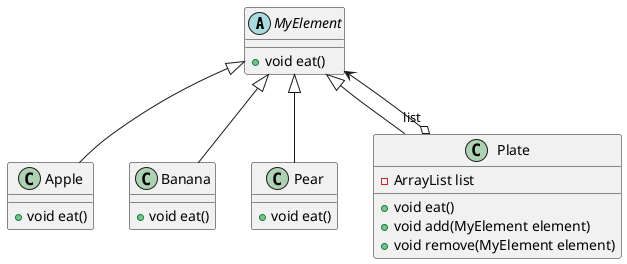 @startuml 

skinparam DefaultFontName PingFangSC-Regular

abstract class MyElement{
    + void eat()
}
class Apple{
    + void eat()
}
class Banana{
    + void eat()
}
class Pear{
    + void eat()
}
class Plate{
    - ArrayList list
    + void eat()
    + void add(MyElement element)
    + void remove(MyElement element)
}

MyElement <|-- Apple
MyElement <|-- Banana
MyElement <|-- Pear
MyElement <|-- Plate
MyElement <--o "list" Plate

@enduml
